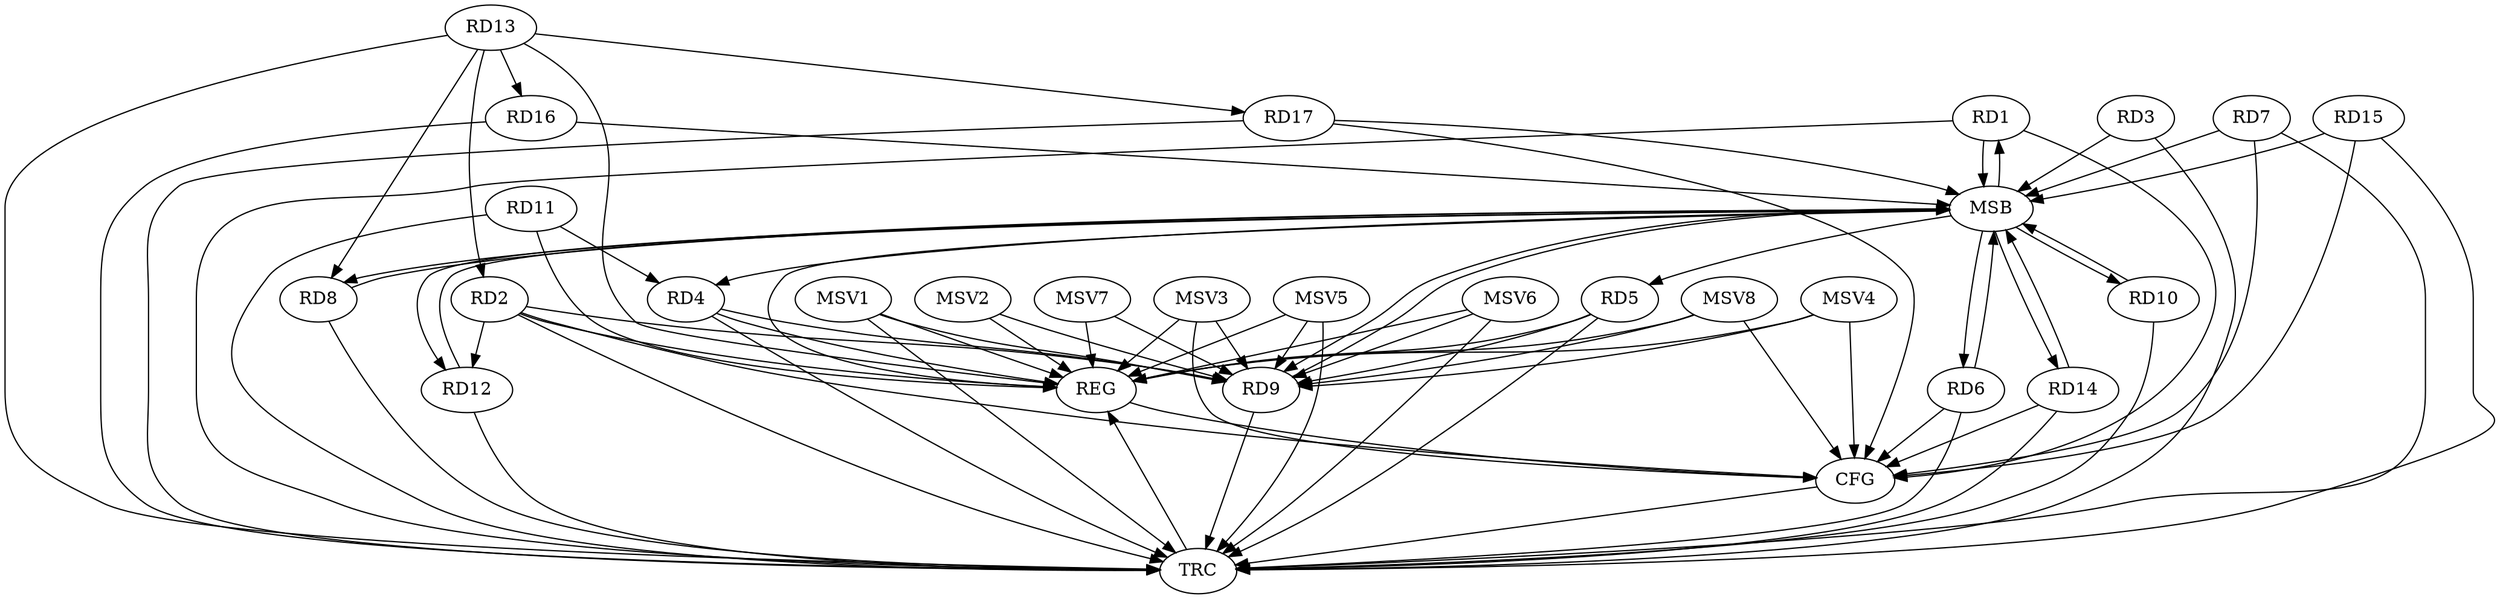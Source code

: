 strict digraph G {
  RD1 [ label="RD1" ];
  RD2 [ label="RD2" ];
  RD3 [ label="RD3" ];
  RD4 [ label="RD4" ];
  RD5 [ label="RD5" ];
  RD6 [ label="RD6" ];
  RD7 [ label="RD7" ];
  RD8 [ label="RD8" ];
  RD9 [ label="RD9" ];
  RD10 [ label="RD10" ];
  RD11 [ label="RD11" ];
  RD12 [ label="RD12" ];
  RD13 [ label="RD13" ];
  RD14 [ label="RD14" ];
  RD15 [ label="RD15" ];
  RD16 [ label="RD16" ];
  RD17 [ label="RD17" ];
  REG [ label="REG" ];
  MSB [ label="MSB" ];
  CFG [ label="CFG" ];
  TRC [ label="TRC" ];
  MSV1 [ label="MSV1" ];
  MSV2 [ label="MSV2" ];
  MSV3 [ label="MSV3" ];
  MSV4 [ label="MSV4" ];
  MSV5 [ label="MSV5" ];
  MSV6 [ label="MSV6" ];
  MSV7 [ label="MSV7" ];
  MSV8 [ label="MSV8" ];
  RD2 -> RD9;
  RD2 -> RD12;
  RD13 -> RD2;
  RD4 -> RD9;
  RD11 -> RD4;
  RD5 -> RD9;
  RD13 -> RD8;
  RD13 -> RD16;
  RD13 -> RD17;
  RD2 -> REG;
  RD4 -> REG;
  RD5 -> REG;
  RD11 -> REG;
  RD13 -> REG;
  RD1 -> MSB;
  MSB -> RD8;
  MSB -> REG;
  RD3 -> MSB;
  MSB -> RD14;
  RD6 -> MSB;
  RD7 -> MSB;
  MSB -> RD4;
  RD8 -> MSB;
  MSB -> RD6;
  MSB -> RD12;
  RD9 -> MSB;
  RD10 -> MSB;
  RD12 -> MSB;
  MSB -> RD9;
  MSB -> RD10;
  RD14 -> MSB;
  MSB -> RD1;
  RD15 -> MSB;
  MSB -> RD5;
  RD16 -> MSB;
  RD17 -> MSB;
  RD6 -> CFG;
  RD15 -> CFG;
  RD17 -> CFG;
  RD2 -> CFG;
  RD7 -> CFG;
  RD14 -> CFG;
  RD1 -> CFG;
  REG -> CFG;
  RD1 -> TRC;
  RD2 -> TRC;
  RD3 -> TRC;
  RD4 -> TRC;
  RD5 -> TRC;
  RD6 -> TRC;
  RD7 -> TRC;
  RD8 -> TRC;
  RD9 -> TRC;
  RD10 -> TRC;
  RD11 -> TRC;
  RD12 -> TRC;
  RD13 -> TRC;
  RD14 -> TRC;
  RD15 -> TRC;
  RD16 -> TRC;
  RD17 -> TRC;
  CFG -> TRC;
  TRC -> REG;
  MSV1 -> RD9;
  MSV1 -> REG;
  MSV1 -> TRC;
  MSV2 -> RD9;
  MSV3 -> RD9;
  MSV2 -> REG;
  MSV3 -> REG;
  MSV3 -> CFG;
  MSV4 -> RD9;
  MSV4 -> REG;
  MSV4 -> CFG;
  MSV5 -> RD9;
  MSV6 -> RD9;
  MSV5 -> REG;
  MSV5 -> TRC;
  MSV6 -> REG;
  MSV6 -> TRC;
  MSV7 -> RD9;
  MSV7 -> REG;
  MSV8 -> RD9;
  MSV8 -> REG;
  MSV8 -> CFG;
}
